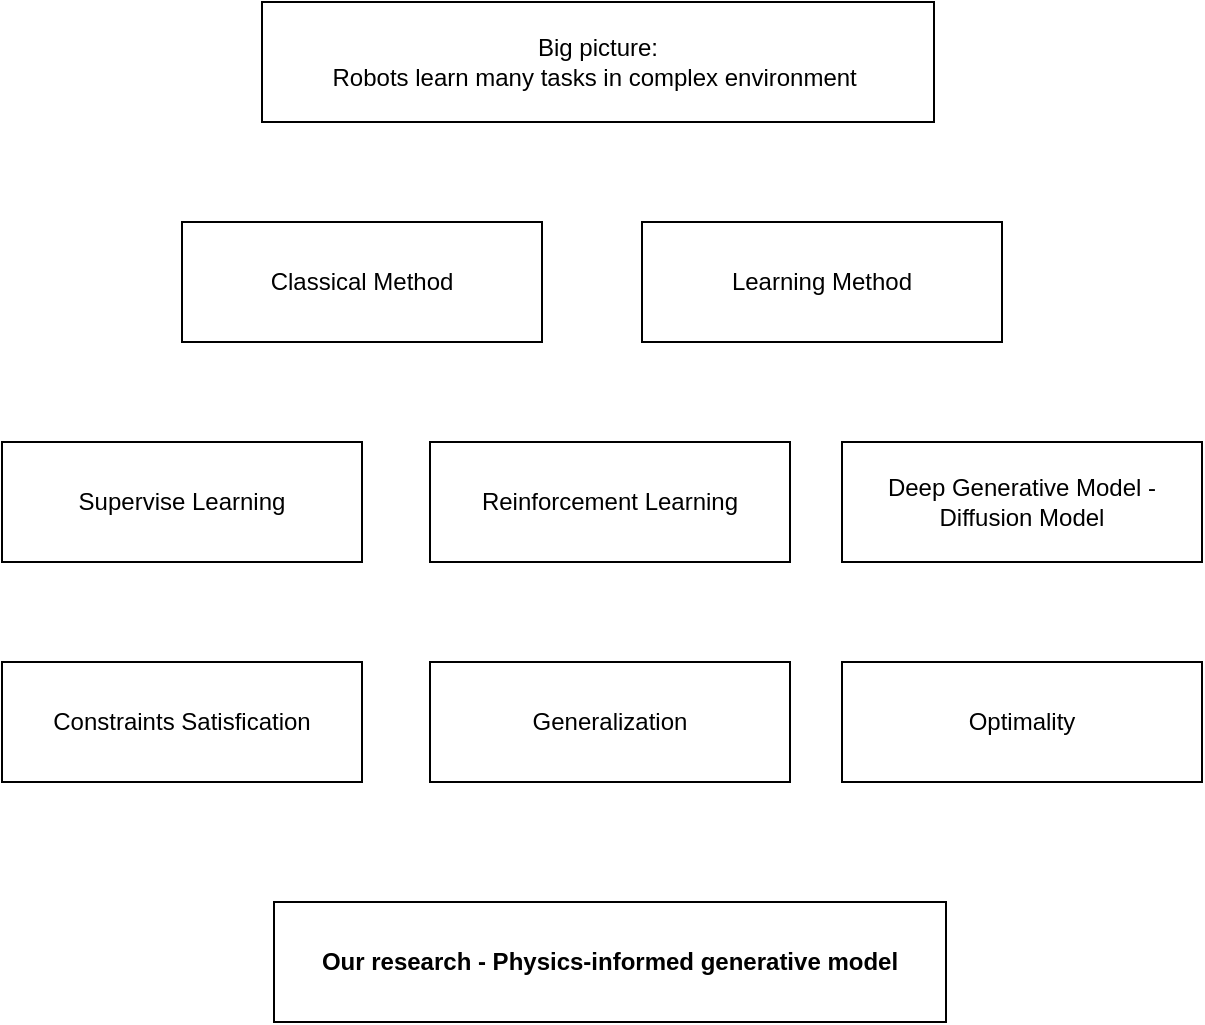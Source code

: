 <mxfile version="26.0.6">
  <diagram name="Page-1" id="wOB_9WMUOYio087HsXXo">
    <mxGraphModel dx="1597" dy="889" grid="1" gridSize="10" guides="1" tooltips="1" connect="1" arrows="1" fold="1" page="1" pageScale="1" pageWidth="827" pageHeight="1169" math="0" shadow="0">
      <root>
        <mxCell id="0" />
        <mxCell id="1" parent="0" />
        <mxCell id="BNkQrNhKQa_8A1IRFI8Z-1" value="Big picture:&lt;br&gt;Robots learn many tasks in complex environment&amp;nbsp;" style="rounded=0;whiteSpace=wrap;html=1;" parent="1" vertex="1">
          <mxGeometry x="240" y="140" width="336" height="60" as="geometry" />
        </mxCell>
        <mxCell id="BNkQrNhKQa_8A1IRFI8Z-2" value="Classical Method" style="rounded=0;whiteSpace=wrap;html=1;" parent="1" vertex="1">
          <mxGeometry x="200" y="250" width="180" height="60" as="geometry" />
        </mxCell>
        <mxCell id="BNkQrNhKQa_8A1IRFI8Z-3" value="Learning Method" style="rounded=0;whiteSpace=wrap;html=1;" parent="1" vertex="1">
          <mxGeometry x="430" y="250" width="180" height="60" as="geometry" />
        </mxCell>
        <mxCell id="BNkQrNhKQa_8A1IRFI8Z-4" value="Supervise Learning" style="rounded=0;whiteSpace=wrap;html=1;" parent="1" vertex="1">
          <mxGeometry x="110" y="360" width="180" height="60" as="geometry" />
        </mxCell>
        <mxCell id="BNkQrNhKQa_8A1IRFI8Z-5" value="Reinforcement Learning" style="rounded=0;whiteSpace=wrap;html=1;" parent="1" vertex="1">
          <mxGeometry x="324" y="360" width="180" height="60" as="geometry" />
        </mxCell>
        <mxCell id="BNkQrNhKQa_8A1IRFI8Z-6" value="Deep Generative Model -&lt;br&gt;Diffusion Model" style="rounded=0;whiteSpace=wrap;html=1;" parent="1" vertex="1">
          <mxGeometry x="530" y="360" width="180" height="60" as="geometry" />
        </mxCell>
        <mxCell id="BNkQrNhKQa_8A1IRFI8Z-7" value="Constraints Satisfication" style="rounded=0;whiteSpace=wrap;html=1;" parent="1" vertex="1">
          <mxGeometry x="110" y="470" width="180" height="60" as="geometry" />
        </mxCell>
        <mxCell id="BNkQrNhKQa_8A1IRFI8Z-8" value="Generalization" style="rounded=0;whiteSpace=wrap;html=1;" parent="1" vertex="1">
          <mxGeometry x="324" y="470" width="180" height="60" as="geometry" />
        </mxCell>
        <mxCell id="BNkQrNhKQa_8A1IRFI8Z-9" value="Optimality" style="rounded=0;whiteSpace=wrap;html=1;" parent="1" vertex="1">
          <mxGeometry x="530" y="470" width="180" height="60" as="geometry" />
        </mxCell>
        <mxCell id="BNkQrNhKQa_8A1IRFI8Z-11" value="&lt;b&gt;Our research - Physics-informed generative model&lt;/b&gt;" style="rounded=0;whiteSpace=wrap;html=1;" parent="1" vertex="1">
          <mxGeometry x="246" y="590" width="336" height="60" as="geometry" />
        </mxCell>
      </root>
    </mxGraphModel>
  </diagram>
</mxfile>
